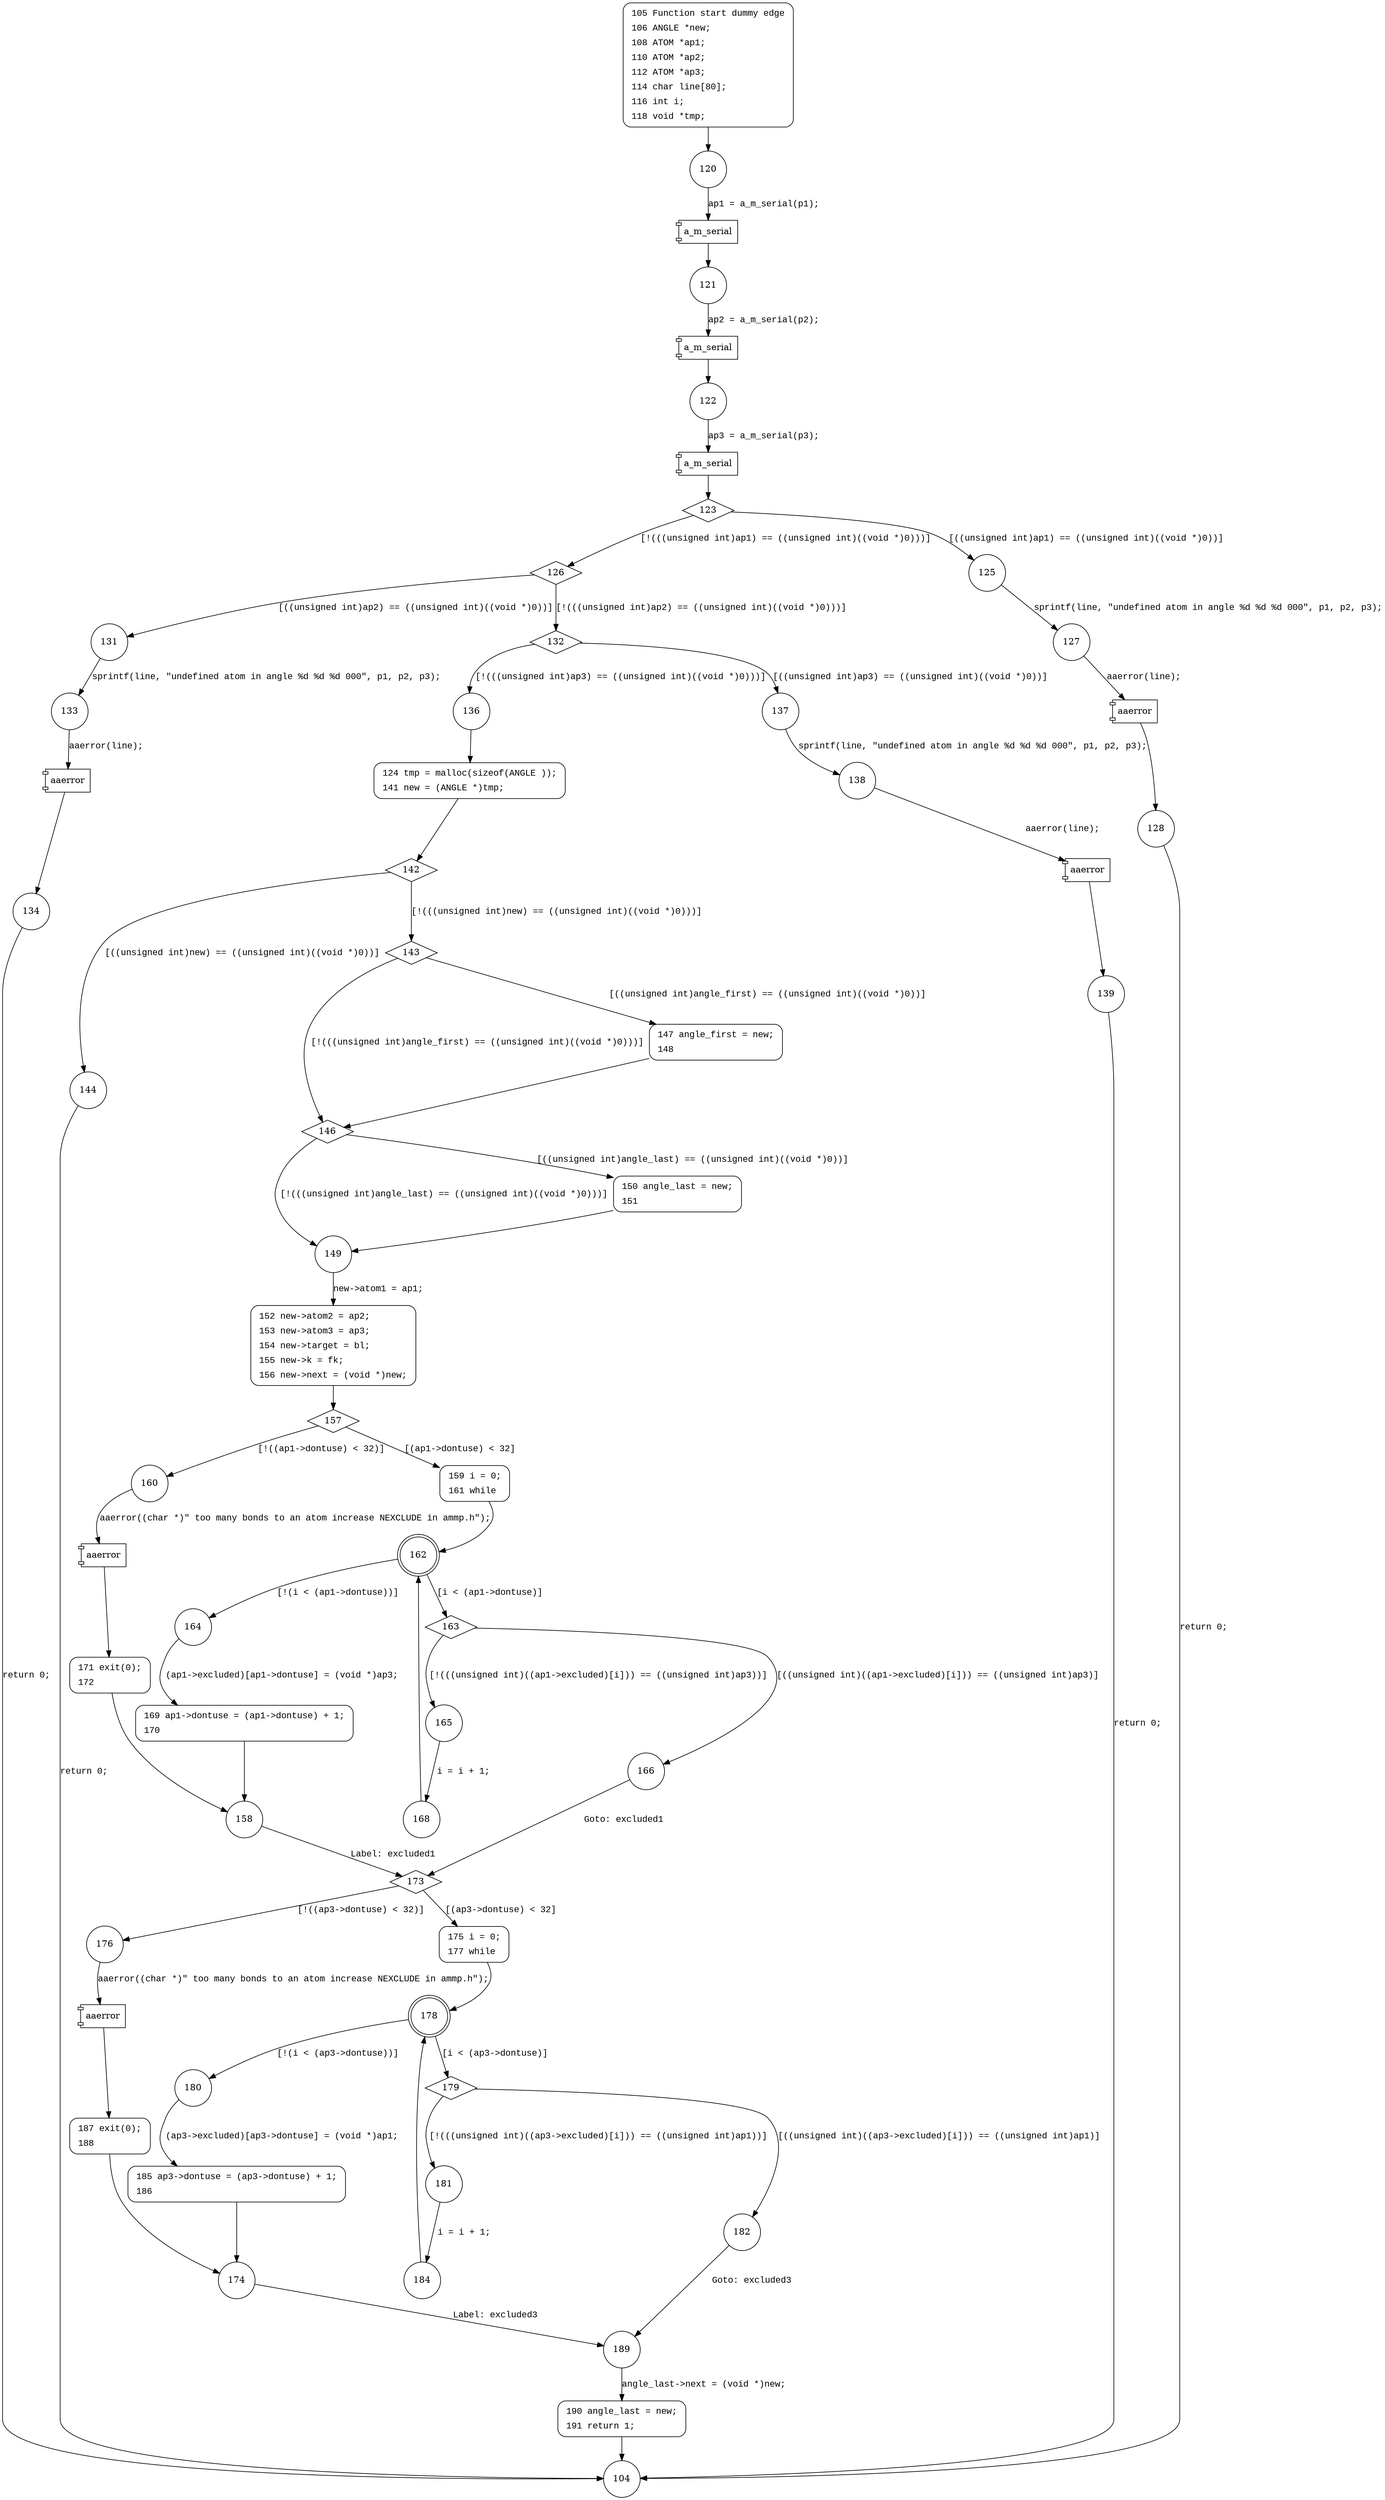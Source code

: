 digraph angle {
120 [shape="circle"]
121 [shape="circle"]
122 [shape="circle"]
123 [shape="diamond"]
126 [shape="diamond"]
125 [shape="circle"]
127 [shape="circle"]
128 [shape="circle"]
132 [shape="diamond"]
131 [shape="circle"]
133 [shape="circle"]
134 [shape="circle"]
136 [shape="circle"]
137 [shape="circle"]
138 [shape="circle"]
139 [shape="circle"]
124 [shape="circle"]
142 [shape="diamond"]
143 [shape="diamond"]
144 [shape="circle"]
146 [shape="diamond"]
147 [shape="circle"]
149 [shape="circle"]
150 [shape="circle"]
152 [shape="circle"]
157 [shape="diamond"]
160 [shape="circle"]
159 [shape="circle"]
162 [shape="doublecircle"]
164 [shape="circle"]
163 [shape="diamond"]
165 [shape="circle"]
166 [shape="circle"]
173 [shape="diamond"]
176 [shape="circle"]
175 [shape="circle"]
178 [shape="doublecircle"]
180 [shape="circle"]
179 [shape="diamond"]
181 [shape="circle"]
182 [shape="circle"]
189 [shape="circle"]
190 [shape="circle"]
184 [shape="circle"]
185 [shape="circle"]
174 [shape="circle"]
187 [shape="circle"]
168 [shape="circle"]
169 [shape="circle"]
158 [shape="circle"]
171 [shape="circle"]
104 [shape="circle"]
105 [style="filled,bold" penwidth="1" fillcolor="white" fontname="Courier New" shape="Mrecord" label=<<table border="0" cellborder="0" cellpadding="3" bgcolor="white"><tr><td align="right">105</td><td align="left">Function start dummy edge</td></tr><tr><td align="right">106</td><td align="left">ANGLE *new;</td></tr><tr><td align="right">108</td><td align="left">ATOM *ap1;</td></tr><tr><td align="right">110</td><td align="left">ATOM *ap2;</td></tr><tr><td align="right">112</td><td align="left">ATOM *ap3;</td></tr><tr><td align="right">114</td><td align="left">char line[80];</td></tr><tr><td align="right">116</td><td align="left">int i;</td></tr><tr><td align="right">118</td><td align="left">void *tmp;</td></tr></table>>]
105 -> 120[label=""]
124 [style="filled,bold" penwidth="1" fillcolor="white" fontname="Courier New" shape="Mrecord" label=<<table border="0" cellborder="0" cellpadding="3" bgcolor="white"><tr><td align="right">124</td><td align="left">tmp = malloc(sizeof(ANGLE ));</td></tr><tr><td align="right">141</td><td align="left">new = (ANGLE *)tmp;</td></tr></table>>]
124 -> 142[label=""]
147 [style="filled,bold" penwidth="1" fillcolor="white" fontname="Courier New" shape="Mrecord" label=<<table border="0" cellborder="0" cellpadding="3" bgcolor="white"><tr><td align="right">147</td><td align="left">angle_first = new;</td></tr><tr><td align="right">148</td><td align="left"></td></tr></table>>]
147 -> 146[label=""]
150 [style="filled,bold" penwidth="1" fillcolor="white" fontname="Courier New" shape="Mrecord" label=<<table border="0" cellborder="0" cellpadding="3" bgcolor="white"><tr><td align="right">150</td><td align="left">angle_last = new;</td></tr><tr><td align="right">151</td><td align="left"></td></tr></table>>]
150 -> 149[label=""]
152 [style="filled,bold" penwidth="1" fillcolor="white" fontname="Courier New" shape="Mrecord" label=<<table border="0" cellborder="0" cellpadding="3" bgcolor="white"><tr><td align="right">152</td><td align="left">new-&gt;atom2 = ap2;</td></tr><tr><td align="right">153</td><td align="left">new-&gt;atom3 = ap3;</td></tr><tr><td align="right">154</td><td align="left">new-&gt;target = bl;</td></tr><tr><td align="right">155</td><td align="left">new-&gt;k = fk;</td></tr><tr><td align="right">156</td><td align="left">new-&gt;next = (void *)new;</td></tr></table>>]
152 -> 157[label=""]
159 [style="filled,bold" penwidth="1" fillcolor="white" fontname="Courier New" shape="Mrecord" label=<<table border="0" cellborder="0" cellpadding="3" bgcolor="white"><tr><td align="right">159</td><td align="left">i = 0;</td></tr><tr><td align="right">161</td><td align="left">while</td></tr></table>>]
159 -> 162[label=""]
175 [style="filled,bold" penwidth="1" fillcolor="white" fontname="Courier New" shape="Mrecord" label=<<table border="0" cellborder="0" cellpadding="3" bgcolor="white"><tr><td align="right">175</td><td align="left">i = 0;</td></tr><tr><td align="right">177</td><td align="left">while</td></tr></table>>]
175 -> 178[label=""]
190 [style="filled,bold" penwidth="1" fillcolor="white" fontname="Courier New" shape="Mrecord" label=<<table border="0" cellborder="0" cellpadding="3" bgcolor="white"><tr><td align="right">190</td><td align="left">angle_last = new;</td></tr><tr><td align="right">191</td><td align="left">return 1;</td></tr></table>>]
190 -> 104[label=""]
185 [style="filled,bold" penwidth="1" fillcolor="white" fontname="Courier New" shape="Mrecord" label=<<table border="0" cellborder="0" cellpadding="3" bgcolor="white"><tr><td align="right">185</td><td align="left">ap3-&gt;dontuse = (ap3-&gt;dontuse) + 1;</td></tr><tr><td align="right">186</td><td align="left"></td></tr></table>>]
185 -> 174[label=""]
187 [style="filled,bold" penwidth="1" fillcolor="white" fontname="Courier New" shape="Mrecord" label=<<table border="0" cellborder="0" cellpadding="3" bgcolor="white"><tr><td align="right">187</td><td align="left">exit(0);</td></tr><tr><td align="right">188</td><td align="left"></td></tr></table>>]
187 -> 174[label=""]
169 [style="filled,bold" penwidth="1" fillcolor="white" fontname="Courier New" shape="Mrecord" label=<<table border="0" cellborder="0" cellpadding="3" bgcolor="white"><tr><td align="right">169</td><td align="left">ap1-&gt;dontuse = (ap1-&gt;dontuse) + 1;</td></tr><tr><td align="right">170</td><td align="left"></td></tr></table>>]
169 -> 158[label=""]
171 [style="filled,bold" penwidth="1" fillcolor="white" fontname="Courier New" shape="Mrecord" label=<<table border="0" cellborder="0" cellpadding="3" bgcolor="white"><tr><td align="right">171</td><td align="left">exit(0);</td></tr><tr><td align="right">172</td><td align="left"></td></tr></table>>]
171 -> 158[label=""]
100217 [shape="component" label="a_m_serial"]
120 -> 100217 [label="ap1 = a_m_serial(p1);" fontname="Courier New"]
100217 -> 121 [label="" fontname="Courier New"]
100218 [shape="component" label="a_m_serial"]
121 -> 100218 [label="ap2 = a_m_serial(p2);" fontname="Courier New"]
100218 -> 122 [label="" fontname="Courier New"]
100219 [shape="component" label="a_m_serial"]
122 -> 100219 [label="ap3 = a_m_serial(p3);" fontname="Courier New"]
100219 -> 123 [label="" fontname="Courier New"]
123 -> 126 [label="[!(((unsigned int)ap1) == ((unsigned int)((void *)0)))]" fontname="Courier New"]
123 -> 125 [label="[((unsigned int)ap1) == ((unsigned int)((void *)0))]" fontname="Courier New"]
100220 [shape="component" label="aaerror"]
127 -> 100220 [label="aaerror(line);" fontname="Courier New"]
100220 -> 128 [label="" fontname="Courier New"]
126 -> 132 [label="[!(((unsigned int)ap2) == ((unsigned int)((void *)0)))]" fontname="Courier New"]
126 -> 131 [label="[((unsigned int)ap2) == ((unsigned int)((void *)0))]" fontname="Courier New"]
100221 [shape="component" label="aaerror"]
133 -> 100221 [label="aaerror(line);" fontname="Courier New"]
100221 -> 134 [label="" fontname="Courier New"]
132 -> 136 [label="[!(((unsigned int)ap3) == ((unsigned int)((void *)0)))]" fontname="Courier New"]
132 -> 137 [label="[((unsigned int)ap3) == ((unsigned int)((void *)0))]" fontname="Courier New"]
100222 [shape="component" label="aaerror"]
138 -> 100222 [label="aaerror(line);" fontname="Courier New"]
100222 -> 139 [label="" fontname="Courier New"]
136 -> 124 [label="" fontname="Courier New"]
142 -> 143 [label="[!(((unsigned int)new) == ((unsigned int)((void *)0)))]" fontname="Courier New"]
142 -> 144 [label="[((unsigned int)new) == ((unsigned int)((void *)0))]" fontname="Courier New"]
143 -> 146 [label="[!(((unsigned int)angle_first) == ((unsigned int)((void *)0)))]" fontname="Courier New"]
143 -> 147 [label="[((unsigned int)angle_first) == ((unsigned int)((void *)0))]" fontname="Courier New"]
146 -> 149 [label="[!(((unsigned int)angle_last) == ((unsigned int)((void *)0)))]" fontname="Courier New"]
146 -> 150 [label="[((unsigned int)angle_last) == ((unsigned int)((void *)0))]" fontname="Courier New"]
149 -> 152 [label="new->atom1 = ap1;" fontname="Courier New"]
157 -> 160 [label="[!((ap1->dontuse) < 32)]" fontname="Courier New"]
157 -> 159 [label="[(ap1->dontuse) < 32]" fontname="Courier New"]
162 -> 164 [label="[!(i < (ap1->dontuse))]" fontname="Courier New"]
162 -> 163 [label="[i < (ap1->dontuse)]" fontname="Courier New"]
163 -> 165 [label="[!(((unsigned int)((ap1->excluded)[i])) == ((unsigned int)ap3))]" fontname="Courier New"]
163 -> 166 [label="[((unsigned int)((ap1->excluded)[i])) == ((unsigned int)ap3)]" fontname="Courier New"]
173 -> 176 [label="[!((ap3->dontuse) < 32)]" fontname="Courier New"]
173 -> 175 [label="[(ap3->dontuse) < 32]" fontname="Courier New"]
178 -> 180 [label="[!(i < (ap3->dontuse))]" fontname="Courier New"]
178 -> 179 [label="[i < (ap3->dontuse)]" fontname="Courier New"]
179 -> 181 [label="[!(((unsigned int)((ap3->excluded)[i])) == ((unsigned int)ap1))]" fontname="Courier New"]
179 -> 182 [label="[((unsigned int)((ap3->excluded)[i])) == ((unsigned int)ap1)]" fontname="Courier New"]
189 -> 190 [label="angle_last->next = (void *)new;" fontname="Courier New"]
181 -> 184 [label="i = i + 1;" fontname="Courier New"]
180 -> 185 [label="(ap3->excluded)[ap3->dontuse] = (void *)ap1;" fontname="Courier New"]
174 -> 189 [label="Label: excluded3" fontname="Courier New"]
100223 [shape="component" label="aaerror"]
176 -> 100223 [label="aaerror((char *)\" too many bonds to an atom increase NEXCLUDE in ammp.h\");" fontname="Courier New"]
100223 -> 187 [label="" fontname="Courier New"]
165 -> 168 [label="i = i + 1;" fontname="Courier New"]
164 -> 169 [label="(ap1->excluded)[ap1->dontuse] = (void *)ap3;" fontname="Courier New"]
158 -> 173 [label="Label: excluded1" fontname="Courier New"]
100224 [shape="component" label="aaerror"]
160 -> 100224 [label="aaerror((char *)\" too many bonds to an atom increase NEXCLUDE in ammp.h\");" fontname="Courier New"]
100224 -> 171 [label="" fontname="Courier New"]
125 -> 127 [label="sprintf(line, \"undefined atom in angle %d %d %d \000\", p1, p2, p3);" fontname="Courier New"]
128 -> 104 [label="return 0;" fontname="Courier New"]
131 -> 133 [label="sprintf(line, \"undefined atom in angle %d %d %d \000\", p1, p2, p3);" fontname="Courier New"]
134 -> 104 [label="return 0;" fontname="Courier New"]
137 -> 138 [label="sprintf(line, \"undefined atom in angle %d %d %d \000\", p1, p2, p3);" fontname="Courier New"]
139 -> 104 [label="return 0;" fontname="Courier New"]
144 -> 104 [label="return 0;" fontname="Courier New"]
166 -> 173 [label="Goto: excluded1" fontname="Courier New"]
182 -> 189 [label="Goto: excluded3" fontname="Courier New"]
184 -> 178 [label="" fontname="Courier New"]
168 -> 162 [label="" fontname="Courier New"]
}